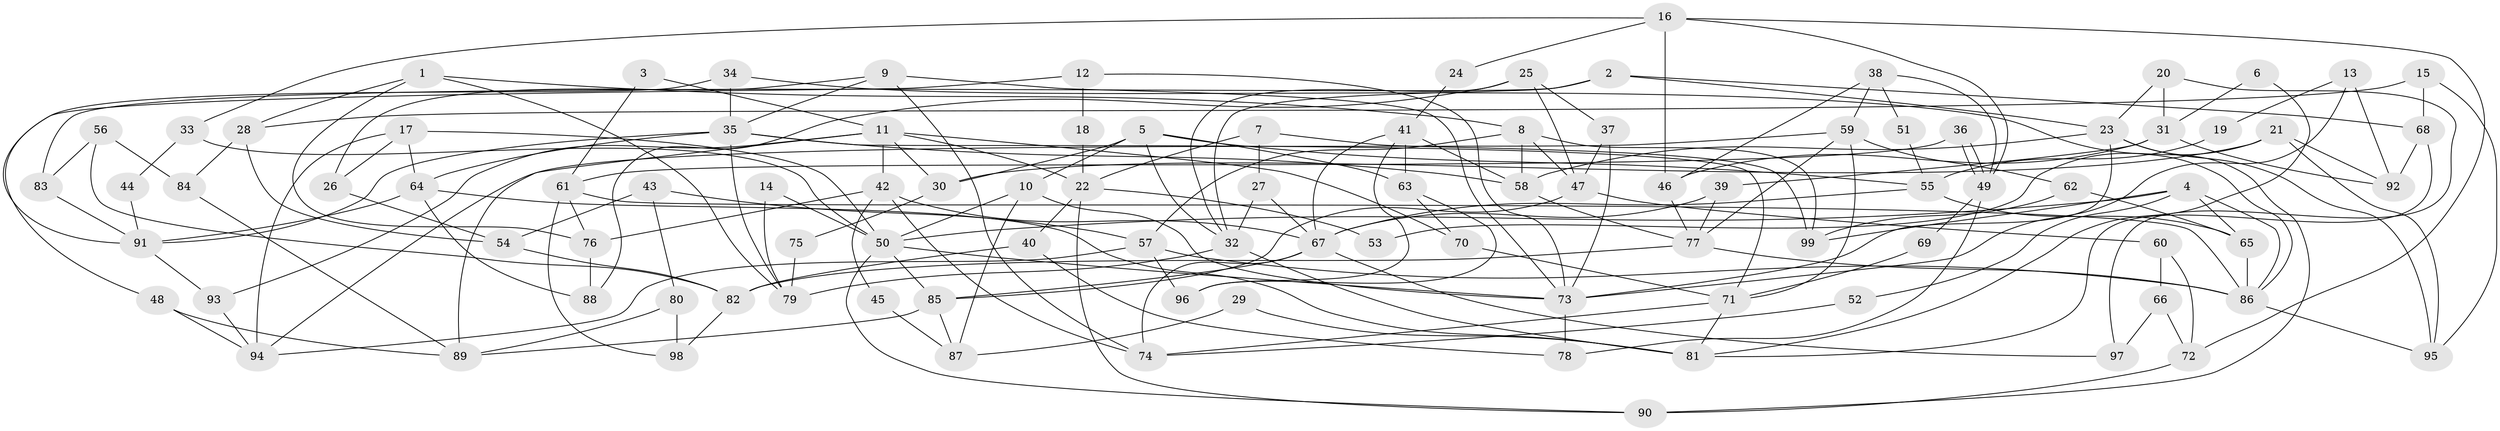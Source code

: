 // coarse degree distribution, {7: 0.109375, 6: 0.09375, 2: 0.15625, 5: 0.234375, 3: 0.140625, 10: 0.015625, 4: 0.15625, 9: 0.0625, 11: 0.015625, 8: 0.015625}
// Generated by graph-tools (version 1.1) at 2025/24/03/03/25 07:24:00]
// undirected, 99 vertices, 198 edges
graph export_dot {
graph [start="1"]
  node [color=gray90,style=filled];
  1;
  2;
  3;
  4;
  5;
  6;
  7;
  8;
  9;
  10;
  11;
  12;
  13;
  14;
  15;
  16;
  17;
  18;
  19;
  20;
  21;
  22;
  23;
  24;
  25;
  26;
  27;
  28;
  29;
  30;
  31;
  32;
  33;
  34;
  35;
  36;
  37;
  38;
  39;
  40;
  41;
  42;
  43;
  44;
  45;
  46;
  47;
  48;
  49;
  50;
  51;
  52;
  53;
  54;
  55;
  56;
  57;
  58;
  59;
  60;
  61;
  62;
  63;
  64;
  65;
  66;
  67;
  68;
  69;
  70;
  71;
  72;
  73;
  74;
  75;
  76;
  77;
  78;
  79;
  80;
  81;
  82;
  83;
  84;
  85;
  86;
  87;
  88;
  89;
  90;
  91;
  92;
  93;
  94;
  95;
  96;
  97;
  98;
  99;
  1 -- 8;
  1 -- 79;
  1 -- 28;
  1 -- 76;
  2 -- 68;
  2 -- 23;
  2 -- 32;
  2 -- 83;
  3 -- 61;
  3 -- 11;
  4 -- 65;
  4 -- 86;
  4 -- 50;
  4 -- 52;
  4 -- 99;
  5 -- 63;
  5 -- 10;
  5 -- 30;
  5 -- 32;
  5 -- 55;
  6 -- 31;
  6 -- 81;
  7 -- 27;
  7 -- 99;
  7 -- 22;
  8 -- 57;
  8 -- 99;
  8 -- 47;
  8 -- 58;
  9 -- 35;
  9 -- 73;
  9 -- 26;
  9 -- 74;
  10 -- 73;
  10 -- 50;
  10 -- 87;
  11 -- 30;
  11 -- 22;
  11 -- 42;
  11 -- 70;
  11 -- 89;
  11 -- 93;
  12 -- 73;
  12 -- 48;
  12 -- 18;
  13 -- 73;
  13 -- 92;
  13 -- 19;
  14 -- 79;
  14 -- 50;
  15 -- 95;
  15 -- 28;
  15 -- 68;
  16 -- 49;
  16 -- 72;
  16 -- 24;
  16 -- 33;
  16 -- 46;
  17 -- 50;
  17 -- 94;
  17 -- 26;
  17 -- 64;
  18 -- 22;
  19 -- 55;
  20 -- 31;
  20 -- 23;
  20 -- 97;
  21 -- 92;
  21 -- 95;
  21 -- 30;
  21 -- 53;
  22 -- 90;
  22 -- 40;
  22 -- 53;
  23 -- 73;
  23 -- 58;
  23 -- 90;
  23 -- 95;
  24 -- 41;
  25 -- 32;
  25 -- 88;
  25 -- 37;
  25 -- 47;
  26 -- 54;
  27 -- 32;
  27 -- 67;
  28 -- 54;
  28 -- 84;
  29 -- 87;
  29 -- 81;
  30 -- 75;
  31 -- 39;
  31 -- 46;
  31 -- 92;
  32 -- 79;
  32 -- 81;
  33 -- 50;
  33 -- 44;
  34 -- 35;
  34 -- 91;
  34 -- 86;
  35 -- 64;
  35 -- 58;
  35 -- 71;
  35 -- 79;
  35 -- 91;
  36 -- 61;
  36 -- 49;
  36 -- 49;
  37 -- 47;
  37 -- 73;
  38 -- 59;
  38 -- 49;
  38 -- 46;
  38 -- 51;
  39 -- 67;
  39 -- 77;
  40 -- 82;
  40 -- 78;
  41 -- 58;
  41 -- 67;
  41 -- 63;
  41 -- 96;
  42 -- 74;
  42 -- 45;
  42 -- 67;
  42 -- 76;
  43 -- 80;
  43 -- 57;
  43 -- 54;
  44 -- 91;
  45 -- 87;
  46 -- 77;
  47 -- 60;
  47 -- 85;
  48 -- 94;
  48 -- 89;
  49 -- 78;
  49 -- 69;
  50 -- 85;
  50 -- 73;
  50 -- 90;
  51 -- 55;
  52 -- 74;
  54 -- 82;
  55 -- 67;
  55 -- 65;
  56 -- 83;
  56 -- 84;
  56 -- 82;
  57 -- 96;
  57 -- 86;
  57 -- 94;
  58 -- 77;
  59 -- 94;
  59 -- 77;
  59 -- 62;
  59 -- 71;
  60 -- 66;
  60 -- 72;
  61 -- 86;
  61 -- 76;
  61 -- 98;
  62 -- 65;
  62 -- 99;
  63 -- 70;
  63 -- 96;
  64 -- 81;
  64 -- 88;
  64 -- 91;
  65 -- 86;
  66 -- 72;
  66 -- 97;
  67 -- 74;
  67 -- 85;
  67 -- 97;
  68 -- 81;
  68 -- 92;
  69 -- 71;
  70 -- 71;
  71 -- 74;
  71 -- 81;
  72 -- 90;
  73 -- 78;
  75 -- 79;
  76 -- 88;
  77 -- 82;
  77 -- 86;
  80 -- 89;
  80 -- 98;
  82 -- 98;
  83 -- 91;
  84 -- 89;
  85 -- 87;
  85 -- 89;
  86 -- 95;
  91 -- 93;
  93 -- 94;
}
